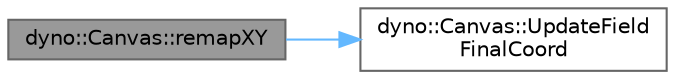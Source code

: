 digraph "dyno::Canvas::remapXY"
{
 // LATEX_PDF_SIZE
  bgcolor="transparent";
  edge [fontname=Helvetica,fontsize=10,labelfontname=Helvetica,labelfontsize=10];
  node [fontname=Helvetica,fontsize=10,shape=box,height=0.2,width=0.4];
  rankdir="LR";
  Node1 [id="Node000001",label="dyno::Canvas::remapXY",height=0.2,width=0.4,color="gray40", fillcolor="grey60", style="filled", fontcolor="black",tooltip=" "];
  Node1 -> Node2 [id="edge1_Node000001_Node000002",color="steelblue1",style="solid",tooltip=" "];
  Node2 [id="Node000002",label="dyno::Canvas::UpdateField\lFinalCoord",height=0.2,width=0.4,color="grey40", fillcolor="white", style="filled",URL="$classdyno_1_1_canvas.html#af26e43c16a29f0393e19c9bea420d46f",tooltip=" "];
}

